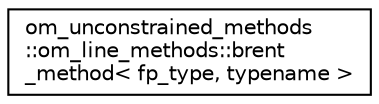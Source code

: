 digraph "Graphical Class Hierarchy"
{
 // LATEX_PDF_SIZE
  edge [fontname="Helvetica",fontsize="10",labelfontname="Helvetica",labelfontsize="10"];
  node [fontname="Helvetica",fontsize="10",shape=record];
  rankdir="LR";
  Node0 [label="om_unconstrained_methods\l::om_line_methods::brent\l_method\< fp_type, typename \>",height=0.2,width=0.4,color="black", fillcolor="white", style="filled",URL="$classom__unconstrained__methods_1_1om__line__methods_1_1brent__method.html",tooltip="Brent method object."];
}
